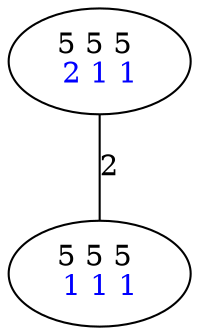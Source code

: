 graph G {
	0 [label=<5 5 5 <BR/> <FONT COLOR="BLUE">2 1 1 </FONT>>];
	1 [label=<5 5 5 <BR/> <FONT COLOR="BLUE">1 1 1 </FONT>>];
	0 -- 1 [label="2"];
}
